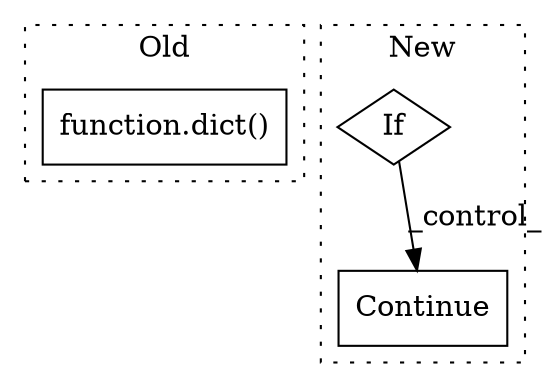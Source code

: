 digraph G {
subgraph cluster0 {
1 [label="function.dict()" a="75" s="4280,4296" l="5,1" shape="box"];
label = "Old";
style="dotted";
}
subgraph cluster1 {
2 [label="Continue" a="43" s="3802" l="8" shape="box"];
3 [label="If" a="96" s="3757" l="3" shape="diamond"];
label = "New";
style="dotted";
}
3 -> 2 [label="_control_"];
}
